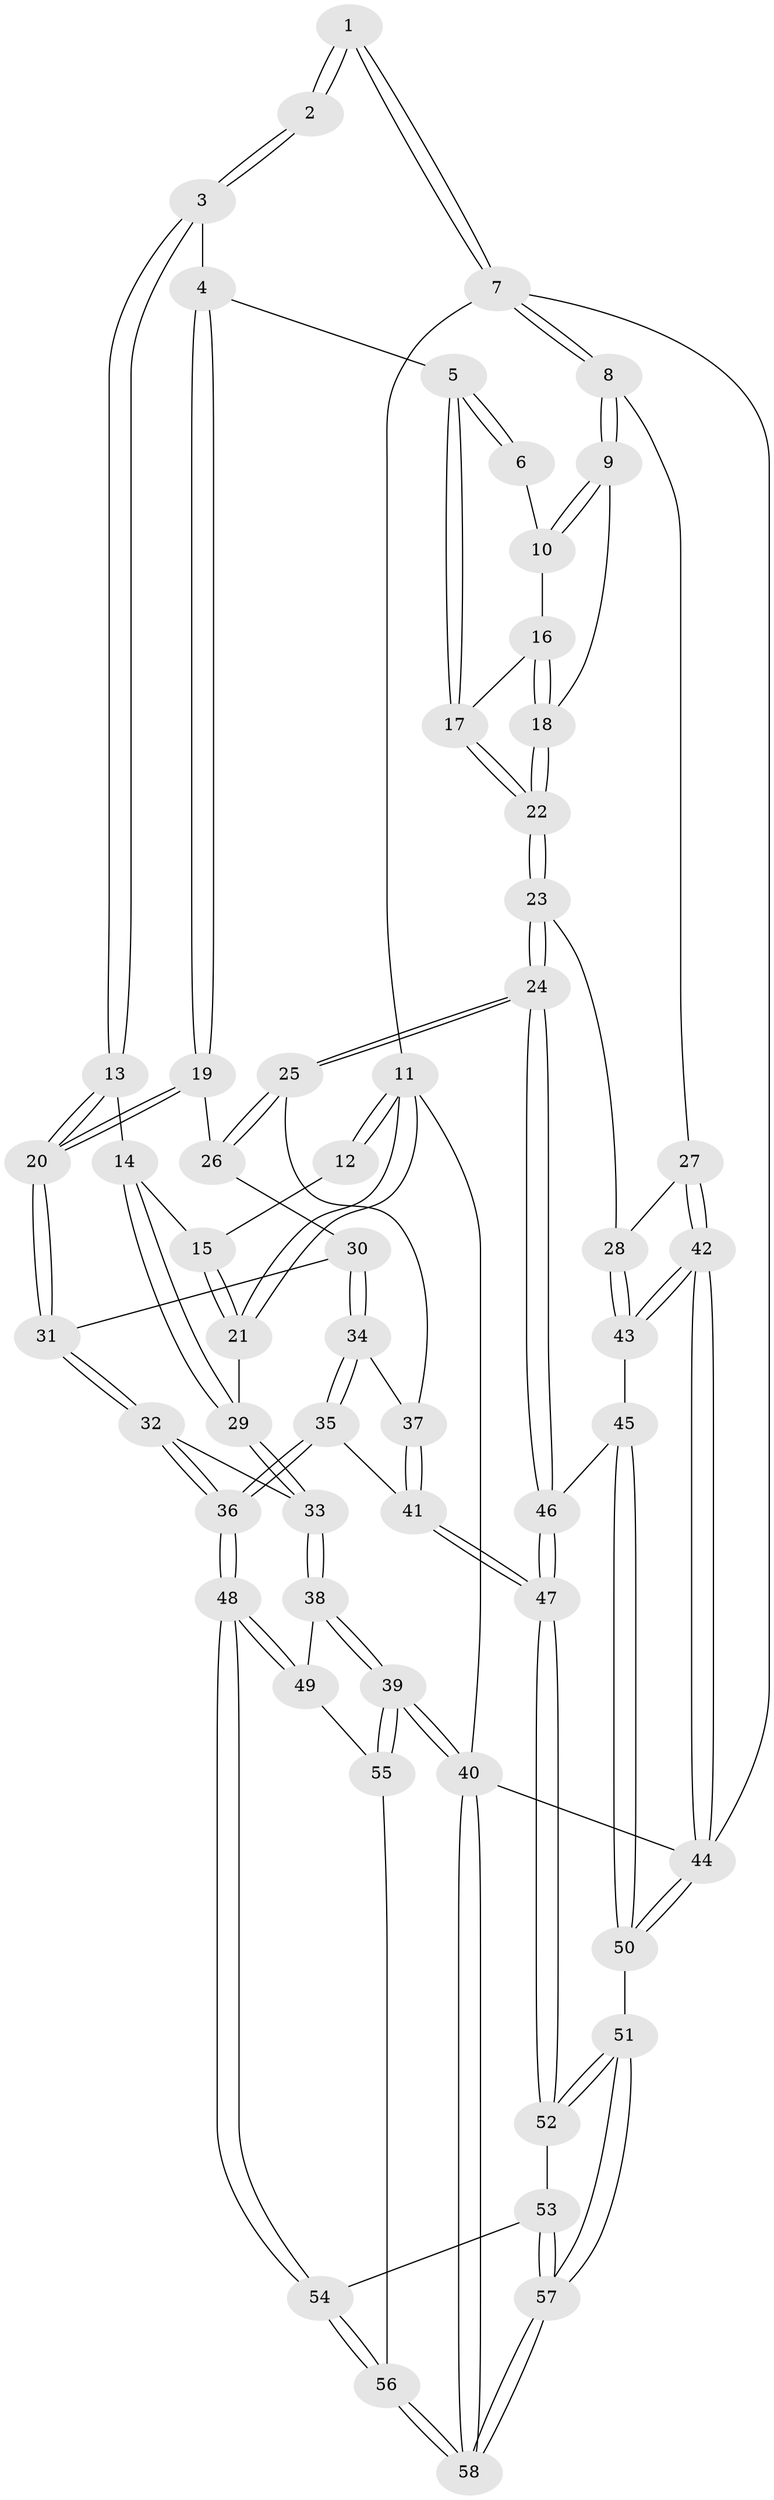 // Generated by graph-tools (version 1.1) at 2025/27/03/15/25 16:27:56]
// undirected, 58 vertices, 142 edges
graph export_dot {
graph [start="1"]
  node [color=gray90,style=filled];
  1 [pos="+0.8289261380543587+0"];
  2 [pos="+0.5467153979348975+0"];
  3 [pos="+0.5598095338967111+0"];
  4 [pos="+0.6240490547242403+0.13031253134411114"];
  5 [pos="+0.7095735572789152+0.15778411979129728"];
  6 [pos="+0.8189706724362403+0"];
  7 [pos="+1+0"];
  8 [pos="+1+0.1312972844856027"];
  9 [pos="+0.9912525981288381+0.16291458080317475"];
  10 [pos="+0.8623687767551633+0.07566668507604649"];
  11 [pos="+0+0"];
  12 [pos="+0.36805446841995665+0"];
  13 [pos="+0.38028652773809024+0.24369819134904186"];
  14 [pos="+0.27771911452751186+0.14436476477330096"];
  15 [pos="+0.28043081710229756+0.11613337347184775"];
  16 [pos="+0.8095207405961958+0.12091833726798534"];
  17 [pos="+0.7117185231709823+0.15963269416960416"];
  18 [pos="+0.9208711033504606+0.20217127422014816"];
  19 [pos="+0.5089454868118996+0.23689897240072227"];
  20 [pos="+0.3807144790901483+0.24429317954824156"];
  21 [pos="+0+0"];
  22 [pos="+0.7909663020823667+0.3014256882798373"];
  23 [pos="+0.7781755685426933+0.40836733857952334"];
  24 [pos="+0.7617184665950821+0.4221843152285897"];
  25 [pos="+0.7576333421053669+0.4217236582860171"];
  26 [pos="+0.5869922781533883+0.3301398885281874"];
  27 [pos="+1+0.3451118768121038"];
  28 [pos="+0.8638584717721614+0.42226115379983187"];
  29 [pos="+0+0.24636978398725906"];
  30 [pos="+0.4984054463305236+0.4438065835075309"];
  31 [pos="+0.36499169032483075+0.3129940276585338"];
  32 [pos="+0.23037310599027408+0.5112801032229273"];
  33 [pos="+0+0.4579170301143307"];
  34 [pos="+0.5105242224923784+0.4829914239351385"];
  35 [pos="+0.3704137707817493+0.6205967188736856"];
  36 [pos="+0.3265434498478483+0.6308274976535042"];
  37 [pos="+0.563360415239206+0.49260072594062304"];
  38 [pos="+0+0.5399619386764313"];
  39 [pos="+0+1"];
  40 [pos="+0+1"];
  41 [pos="+0.5911845548847524+0.669362042745652"];
  42 [pos="+1+0.6453456807044928"];
  43 [pos="+1+0.6116323938131021"];
  44 [pos="+1+1"];
  45 [pos="+0.8642181392612092+0.6660691236367403"];
  46 [pos="+0.7555014036412759+0.5588463864051119"];
  47 [pos="+0.6253882037385489+0.6903018540791301"];
  48 [pos="+0.31721469804811714+0.7029003791871704"];
  49 [pos="+0.18068886457894892+0.7785612826037078"];
  50 [pos="+0.834702059775289+1"];
  51 [pos="+0.7217531379759453+1"];
  52 [pos="+0.6642718726208976+0.9569479191079313"];
  53 [pos="+0.3667197767396548+0.7899146367927835"];
  54 [pos="+0.3393832162288275+0.7520636903937858"];
  55 [pos="+0.17485751539235098+0.7853951602565259"];
  56 [pos="+0.23962323972604568+0.9009099821884962"];
  57 [pos="+0.2603341555808562+1"];
  58 [pos="+0.06736582436843089+1"];
  1 -- 2;
  1 -- 2;
  1 -- 7;
  1 -- 7;
  2 -- 3;
  2 -- 3;
  3 -- 4;
  3 -- 13;
  3 -- 13;
  4 -- 5;
  4 -- 19;
  4 -- 19;
  5 -- 6;
  5 -- 6;
  5 -- 17;
  5 -- 17;
  6 -- 10;
  7 -- 8;
  7 -- 8;
  7 -- 11;
  7 -- 44;
  8 -- 9;
  8 -- 9;
  8 -- 27;
  9 -- 10;
  9 -- 10;
  9 -- 18;
  10 -- 16;
  11 -- 12;
  11 -- 12;
  11 -- 21;
  11 -- 21;
  11 -- 40;
  12 -- 15;
  13 -- 14;
  13 -- 20;
  13 -- 20;
  14 -- 15;
  14 -- 29;
  14 -- 29;
  15 -- 21;
  15 -- 21;
  16 -- 17;
  16 -- 18;
  16 -- 18;
  17 -- 22;
  17 -- 22;
  18 -- 22;
  18 -- 22;
  19 -- 20;
  19 -- 20;
  19 -- 26;
  20 -- 31;
  20 -- 31;
  21 -- 29;
  22 -- 23;
  22 -- 23;
  23 -- 24;
  23 -- 24;
  23 -- 28;
  24 -- 25;
  24 -- 25;
  24 -- 46;
  24 -- 46;
  25 -- 26;
  25 -- 26;
  25 -- 37;
  26 -- 30;
  27 -- 28;
  27 -- 42;
  27 -- 42;
  28 -- 43;
  28 -- 43;
  29 -- 33;
  29 -- 33;
  30 -- 31;
  30 -- 34;
  30 -- 34;
  31 -- 32;
  31 -- 32;
  32 -- 33;
  32 -- 36;
  32 -- 36;
  33 -- 38;
  33 -- 38;
  34 -- 35;
  34 -- 35;
  34 -- 37;
  35 -- 36;
  35 -- 36;
  35 -- 41;
  36 -- 48;
  36 -- 48;
  37 -- 41;
  37 -- 41;
  38 -- 39;
  38 -- 39;
  38 -- 49;
  39 -- 40;
  39 -- 40;
  39 -- 55;
  39 -- 55;
  40 -- 58;
  40 -- 58;
  40 -- 44;
  41 -- 47;
  41 -- 47;
  42 -- 43;
  42 -- 43;
  42 -- 44;
  42 -- 44;
  43 -- 45;
  44 -- 50;
  44 -- 50;
  45 -- 46;
  45 -- 50;
  45 -- 50;
  46 -- 47;
  46 -- 47;
  47 -- 52;
  47 -- 52;
  48 -- 49;
  48 -- 49;
  48 -- 54;
  48 -- 54;
  49 -- 55;
  50 -- 51;
  51 -- 52;
  51 -- 52;
  51 -- 57;
  51 -- 57;
  52 -- 53;
  53 -- 54;
  53 -- 57;
  53 -- 57;
  54 -- 56;
  54 -- 56;
  55 -- 56;
  56 -- 58;
  56 -- 58;
  57 -- 58;
  57 -- 58;
}
